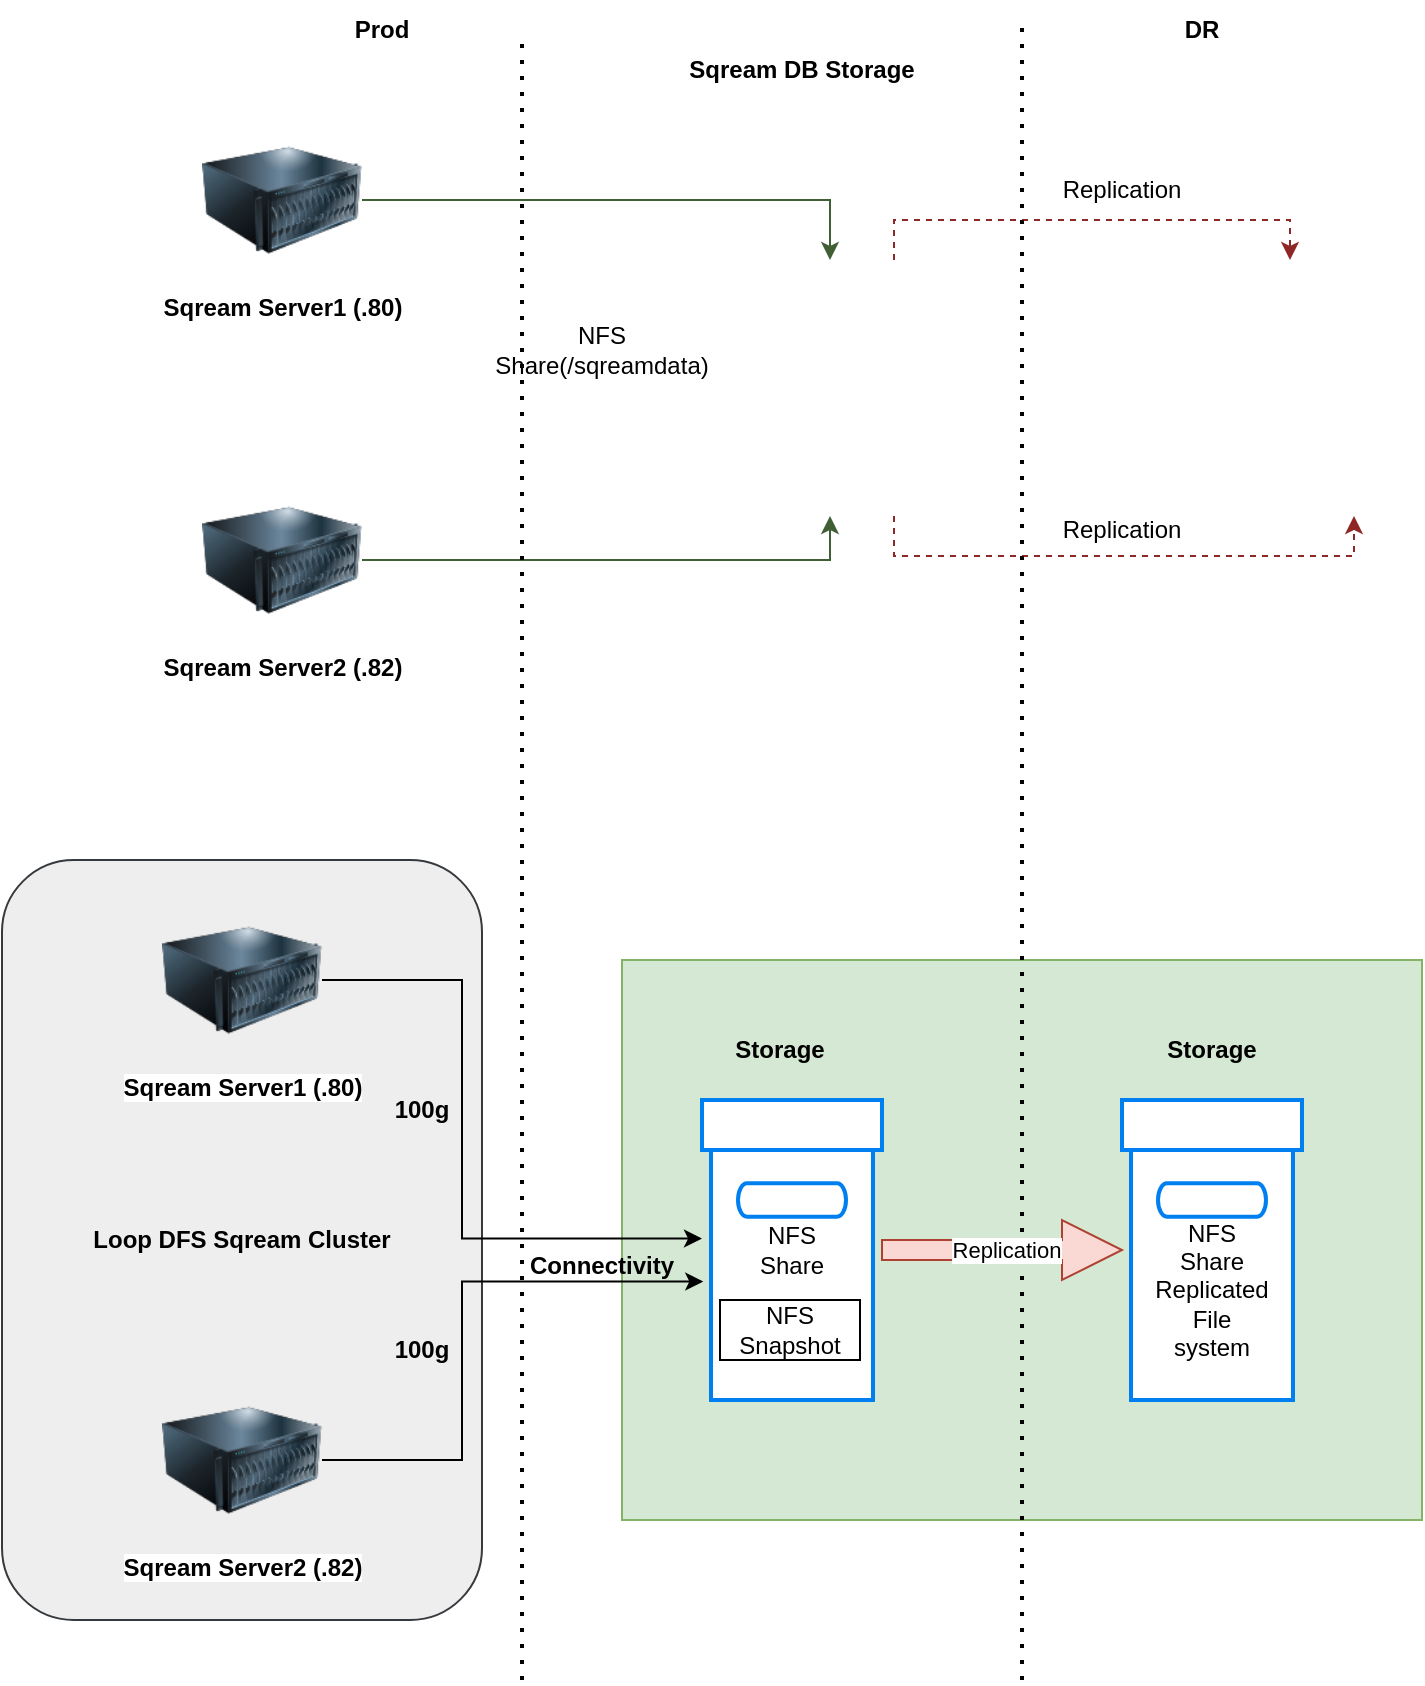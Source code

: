 <mxfile version="22.0.1" type="github">
  <diagram name="Page-1" id="GVnWEppzbZ-14RWfRAGZ">
    <mxGraphModel dx="794" dy="464" grid="1" gridSize="10" guides="1" tooltips="1" connect="1" arrows="1" fold="1" page="1" pageScale="1" pageWidth="827" pageHeight="1169" math="0" shadow="0">
      <root>
        <mxCell id="0" />
        <mxCell id="1" parent="0" />
        <mxCell id="kV0U2IOlsODdjmUy4KQE-41" value="&lt;b&gt;Loop DFS Sqream Cluster&lt;/b&gt;" style="rounded=1;whiteSpace=wrap;html=1;fillColor=#eeeeee;strokeColor=#36393d;" vertex="1" parent="1">
          <mxGeometry x="10" y="430" width="240" height="380" as="geometry" />
        </mxCell>
        <mxCell id="kV0U2IOlsODdjmUy4KQE-36" value="" style="rounded=0;whiteSpace=wrap;html=1;fillColor=#d5e8d4;strokeColor=#82b366;" vertex="1" parent="1">
          <mxGeometry x="320" y="480" width="400" height="280" as="geometry" />
        </mxCell>
        <mxCell id="kV0U2IOlsODdjmUy4KQE-9" style="edgeStyle=orthogonalEdgeStyle;rounded=0;orthogonalLoop=1;jettySize=auto;html=1;entryX=0.5;entryY=0;entryDx=0;entryDy=0;fillColor=#6d8764;strokeColor=#405f35;" edge="1" parent="1" source="kV0U2IOlsODdjmUy4KQE-1" target="kV0U2IOlsODdjmUy4KQE-7">
          <mxGeometry relative="1" as="geometry" />
        </mxCell>
        <mxCell id="kV0U2IOlsODdjmUy4KQE-1" value="&lt;b&gt;Sqream Server1 (.80)&lt;/b&gt;" style="image;html=1;image=img/lib/clip_art/computers/Server_128x128.png" vertex="1" parent="1">
          <mxGeometry x="110" y="60" width="80" height="80" as="geometry" />
        </mxCell>
        <mxCell id="kV0U2IOlsODdjmUy4KQE-10" style="edgeStyle=orthogonalEdgeStyle;rounded=0;orthogonalLoop=1;jettySize=auto;html=1;entryX=0.5;entryY=1;entryDx=0;entryDy=0;fillColor=#6d8764;strokeColor=#405f35;" edge="1" parent="1" source="kV0U2IOlsODdjmUy4KQE-2" target="kV0U2IOlsODdjmUy4KQE-7">
          <mxGeometry relative="1" as="geometry" />
        </mxCell>
        <mxCell id="kV0U2IOlsODdjmUy4KQE-2" value="&lt;b&gt;Sqream Server2 (.82)&lt;/b&gt;" style="image;html=1;image=img/lib/clip_art/computers/Server_128x128.png" vertex="1" parent="1">
          <mxGeometry x="110" y="240" width="80" height="80" as="geometry" />
        </mxCell>
        <mxCell id="kV0U2IOlsODdjmUy4KQE-18" style="edgeStyle=orthogonalEdgeStyle;rounded=0;orthogonalLoop=1;jettySize=auto;html=1;exitX=0.75;exitY=0;exitDx=0;exitDy=0;entryX=0.5;entryY=0;entryDx=0;entryDy=0;dashed=1;fillColor=#a20025;strokeColor=#902727;" edge="1" parent="1" source="kV0U2IOlsODdjmUy4KQE-7" target="kV0U2IOlsODdjmUy4KQE-16">
          <mxGeometry relative="1" as="geometry" />
        </mxCell>
        <mxCell id="kV0U2IOlsODdjmUy4KQE-19" style="edgeStyle=orthogonalEdgeStyle;rounded=0;orthogonalLoop=1;jettySize=auto;html=1;exitX=0.75;exitY=1;exitDx=0;exitDy=0;entryX=0.75;entryY=1;entryDx=0;entryDy=0;dashed=1;fillColor=#a20025;strokeColor=#902727;" edge="1" parent="1" source="kV0U2IOlsODdjmUy4KQE-7" target="kV0U2IOlsODdjmUy4KQE-16">
          <mxGeometry relative="1" as="geometry" />
        </mxCell>
        <mxCell id="kV0U2IOlsODdjmUy4KQE-7" value="" style="shape=image;html=1;verticalAlign=top;verticalLabelPosition=bottom;labelBackgroundColor=#ffffff;imageAspect=0;aspect=fixed;image=https://cdn1.iconfinder.com/data/icons/bnw/128x128/devices/nfs_unmount.png" vertex="1" parent="1">
          <mxGeometry x="360" y="130" width="128" height="128" as="geometry" />
        </mxCell>
        <mxCell id="kV0U2IOlsODdjmUy4KQE-11" value="NFS Share(/sqreamdata)" style="text;strokeColor=none;align=center;fillColor=none;html=1;verticalAlign=middle;whiteSpace=wrap;rounded=0;" vertex="1" parent="1">
          <mxGeometry x="280" y="160" width="60" height="30" as="geometry" />
        </mxCell>
        <mxCell id="kV0U2IOlsODdjmUy4KQE-12" value="Prod" style="text;strokeColor=none;align=center;fillColor=none;html=1;verticalAlign=middle;whiteSpace=wrap;rounded=0;fontStyle=1" vertex="1" parent="1">
          <mxGeometry x="120" width="160" height="30" as="geometry" />
        </mxCell>
        <mxCell id="kV0U2IOlsODdjmUy4KQE-13" value="" style="endArrow=none;dashed=1;html=1;dashPattern=1 3;strokeWidth=2;rounded=0;" edge="1" parent="1">
          <mxGeometry width="50" height="50" relative="1" as="geometry">
            <mxPoint x="270" y="840" as="sourcePoint" />
            <mxPoint x="270" y="20" as="targetPoint" />
          </mxGeometry>
        </mxCell>
        <mxCell id="kV0U2IOlsODdjmUy4KQE-14" value="Sqream DB Storage" style="text;strokeColor=none;align=center;fillColor=none;html=1;verticalAlign=middle;whiteSpace=wrap;rounded=0;fontStyle=1" vertex="1" parent="1">
          <mxGeometry x="340" y="20" width="140" height="30" as="geometry" />
        </mxCell>
        <mxCell id="kV0U2IOlsODdjmUy4KQE-15" value="" style="endArrow=none;dashed=1;html=1;dashPattern=1 3;strokeWidth=2;rounded=0;" edge="1" parent="1">
          <mxGeometry width="50" height="50" relative="1" as="geometry">
            <mxPoint x="520" y="840" as="sourcePoint" />
            <mxPoint x="520" y="10" as="targetPoint" />
          </mxGeometry>
        </mxCell>
        <mxCell id="kV0U2IOlsODdjmUy4KQE-16" value="" style="shape=image;html=1;verticalAlign=top;verticalLabelPosition=bottom;labelBackgroundColor=#ffffff;imageAspect=0;aspect=fixed;image=https://cdn1.iconfinder.com/data/icons/bnw/128x128/devices/nfs_unmount.png" vertex="1" parent="1">
          <mxGeometry x="590" y="130" width="128" height="128" as="geometry" />
        </mxCell>
        <mxCell id="kV0U2IOlsODdjmUy4KQE-20" value="Replication" style="text;strokeColor=none;align=center;fillColor=none;html=1;verticalAlign=middle;whiteSpace=wrap;rounded=0;" vertex="1" parent="1">
          <mxGeometry x="540" y="80" width="60" height="30" as="geometry" />
        </mxCell>
        <mxCell id="kV0U2IOlsODdjmUy4KQE-21" value="Replication" style="text;strokeColor=none;align=center;fillColor=none;html=1;verticalAlign=middle;whiteSpace=wrap;rounded=0;" vertex="1" parent="1">
          <mxGeometry x="540" y="250" width="60" height="30" as="geometry" />
        </mxCell>
        <mxCell id="kV0U2IOlsODdjmUy4KQE-22" value="DR" style="text;strokeColor=none;align=center;fillColor=none;html=1;verticalAlign=middle;whiteSpace=wrap;rounded=0;fontStyle=1" vertex="1" parent="1">
          <mxGeometry x="580" width="60" height="30" as="geometry" />
        </mxCell>
        <mxCell id="kV0U2IOlsODdjmUy4KQE-23" value="&lt;b style=&quot;border-color: var(--border-color);&quot;&gt;Sqream Server1 (.80)&lt;/b&gt;" style="image;html=1;image=img/lib/clip_art/computers/Server_128x128.png" vertex="1" parent="1">
          <mxGeometry x="90" y="450" width="80" height="80" as="geometry" />
        </mxCell>
        <mxCell id="kV0U2IOlsODdjmUy4KQE-24" value="&lt;b style=&quot;border-color: var(--border-color);&quot;&gt;Sqream Server2 (.82)&lt;/b&gt;" style="image;html=1;image=img/lib/clip_art/computers/Server_128x128.png" vertex="1" parent="1">
          <mxGeometry x="90" y="690" width="80" height="80" as="geometry" />
        </mxCell>
        <mxCell id="kV0U2IOlsODdjmUy4KQE-37" style="edgeStyle=orthogonalEdgeStyle;rounded=0;orthogonalLoop=1;jettySize=auto;html=1;shape=arrow;fillColor=#fad9d5;strokeColor=#ae4132;" edge="1" parent="1" source="kV0U2IOlsODdjmUy4KQE-25" target="kV0U2IOlsODdjmUy4KQE-33">
          <mxGeometry relative="1" as="geometry" />
        </mxCell>
        <mxCell id="kV0U2IOlsODdjmUy4KQE-38" value="Replication" style="edgeLabel;html=1;align=center;verticalAlign=middle;resizable=0;points=[];" vertex="1" connectable="0" parent="kV0U2IOlsODdjmUy4KQE-37">
          <mxGeometry x="0.033" relative="1" as="geometry">
            <mxPoint as="offset" />
          </mxGeometry>
        </mxCell>
        <mxCell id="kV0U2IOlsODdjmUy4KQE-25" value="" style="html=1;verticalLabelPosition=bottom;align=center;labelBackgroundColor=#ffffff;verticalAlign=top;strokeWidth=2;strokeColor=#0080F0;shadow=0;dashed=0;shape=mxgraph.ios7.icons.box;" vertex="1" parent="1">
          <mxGeometry x="360" y="550" width="90" height="150" as="geometry" />
        </mxCell>
        <mxCell id="kV0U2IOlsODdjmUy4KQE-26" style="edgeStyle=orthogonalEdgeStyle;rounded=0;orthogonalLoop=1;jettySize=auto;html=1;entryX=0;entryY=0.462;entryDx=0;entryDy=0;entryPerimeter=0;" edge="1" parent="1" source="kV0U2IOlsODdjmUy4KQE-23" target="kV0U2IOlsODdjmUy4KQE-25">
          <mxGeometry relative="1" as="geometry">
            <Array as="points">
              <mxPoint x="240" y="490" />
              <mxPoint x="240" y="619" />
            </Array>
          </mxGeometry>
        </mxCell>
        <mxCell id="kV0U2IOlsODdjmUy4KQE-27" style="edgeStyle=orthogonalEdgeStyle;rounded=0;orthogonalLoop=1;jettySize=auto;html=1;entryX=0.007;entryY=0.605;entryDx=0;entryDy=0;entryPerimeter=0;" edge="1" parent="1" source="kV0U2IOlsODdjmUy4KQE-24" target="kV0U2IOlsODdjmUy4KQE-25">
          <mxGeometry relative="1" as="geometry">
            <Array as="points">
              <mxPoint x="240" y="730" />
              <mxPoint x="240" y="641" />
            </Array>
          </mxGeometry>
        </mxCell>
        <mxCell id="kV0U2IOlsODdjmUy4KQE-28" value="100g" style="text;strokeColor=none;align=center;fillColor=none;html=1;verticalAlign=middle;whiteSpace=wrap;rounded=0;fontStyle=1" vertex="1" parent="1">
          <mxGeometry x="190" y="540" width="60" height="30" as="geometry" />
        </mxCell>
        <mxCell id="kV0U2IOlsODdjmUy4KQE-29" value="100g" style="text;strokeColor=none;align=center;fillColor=none;html=1;verticalAlign=middle;whiteSpace=wrap;rounded=0;fontStyle=1" vertex="1" parent="1">
          <mxGeometry x="190" y="660" width="60" height="30" as="geometry" />
        </mxCell>
        <mxCell id="kV0U2IOlsODdjmUy4KQE-31" value="Storage" style="text;strokeColor=none;align=center;fillColor=none;html=1;verticalAlign=middle;whiteSpace=wrap;rounded=0;fontStyle=1" vertex="1" parent="1">
          <mxGeometry x="369" y="510" width="60" height="30" as="geometry" />
        </mxCell>
        <mxCell id="kV0U2IOlsODdjmUy4KQE-32" value="NFS Share" style="text;strokeColor=none;align=center;fillColor=none;html=1;verticalAlign=middle;whiteSpace=wrap;rounded=0;" vertex="1" parent="1">
          <mxGeometry x="375" y="610" width="60" height="30" as="geometry" />
        </mxCell>
        <mxCell id="kV0U2IOlsODdjmUy4KQE-33" value="" style="html=1;verticalLabelPosition=bottom;align=center;labelBackgroundColor=#ffffff;verticalAlign=top;strokeWidth=2;strokeColor=#0080F0;shadow=0;dashed=0;shape=mxgraph.ios7.icons.box;" vertex="1" parent="1">
          <mxGeometry x="570" y="550" width="90" height="150" as="geometry" />
        </mxCell>
        <mxCell id="kV0U2IOlsODdjmUy4KQE-34" value="NFS Snapshot" style="rounded=0;whiteSpace=wrap;html=1;" vertex="1" parent="1">
          <mxGeometry x="369" y="650" width="70" height="30" as="geometry" />
        </mxCell>
        <mxCell id="kV0U2IOlsODdjmUy4KQE-35" value="NFS Share Replicated File system" style="text;strokeColor=none;align=center;fillColor=none;html=1;verticalAlign=middle;whiteSpace=wrap;rounded=0;" vertex="1" parent="1">
          <mxGeometry x="585" y="630" width="60" height="30" as="geometry" />
        </mxCell>
        <mxCell id="kV0U2IOlsODdjmUy4KQE-30" value="Connectivity" style="text;strokeColor=none;align=center;fillColor=none;html=1;verticalAlign=middle;whiteSpace=wrap;rounded=0;fontStyle=1" vertex="1" parent="1">
          <mxGeometry x="280" y="625" width="60" height="15" as="geometry" />
        </mxCell>
        <mxCell id="kV0U2IOlsODdjmUy4KQE-40" value="Storage" style="text;strokeColor=none;align=center;fillColor=none;html=1;verticalAlign=middle;whiteSpace=wrap;rounded=0;fontStyle=1" vertex="1" parent="1">
          <mxGeometry x="585" y="510" width="60" height="30" as="geometry" />
        </mxCell>
      </root>
    </mxGraphModel>
  </diagram>
</mxfile>

